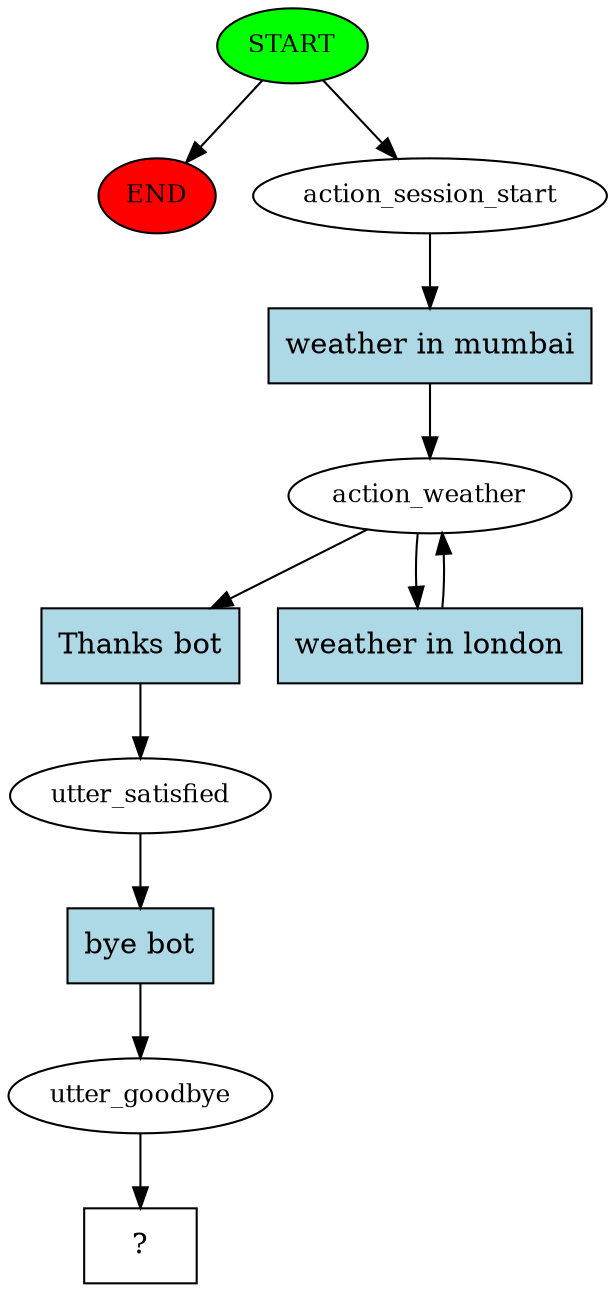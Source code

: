 digraph  {
0 [class="start active", fillcolor=green, fontsize=12, label=START, style=filled];
"-1" [class=end, fillcolor=red, fontsize=12, label=END, style=filled];
1 [class=active, fontsize=12, label=action_session_start];
2 [class=active, fontsize=12, label=action_weather];
4 [class=active, fontsize=12, label=utter_satisfied];
5 [class=active, fontsize=12, label=utter_goodbye];
6 [class="intent dashed active", label="  ?  ", shape=rect];
7 [class="intent active", fillcolor=lightblue, label="weather in mumbai", shape=rect, style=filled];
8 [class="intent active", fillcolor=lightblue, label="Thanks bot", shape=rect, style=filled];
9 [class="intent active", fillcolor=lightblue, label="weather in london", shape=rect, style=filled];
10 [class="intent active", fillcolor=lightblue, label="bye bot", shape=rect, style=filled];
0 -> "-1"  [class="", key=NONE, label=""];
0 -> 1  [class=active, key=NONE, label=""];
1 -> 7  [class=active, key=0];
2 -> 8  [class=active, key=0];
2 -> 9  [class=active, key=0];
4 -> 10  [class=active, key=0];
5 -> 6  [class=active, key=NONE, label=""];
7 -> 2  [class=active, key=0];
8 -> 4  [class=active, key=0];
9 -> 2  [class=active, key=0];
10 -> 5  [class=active, key=0];
}
